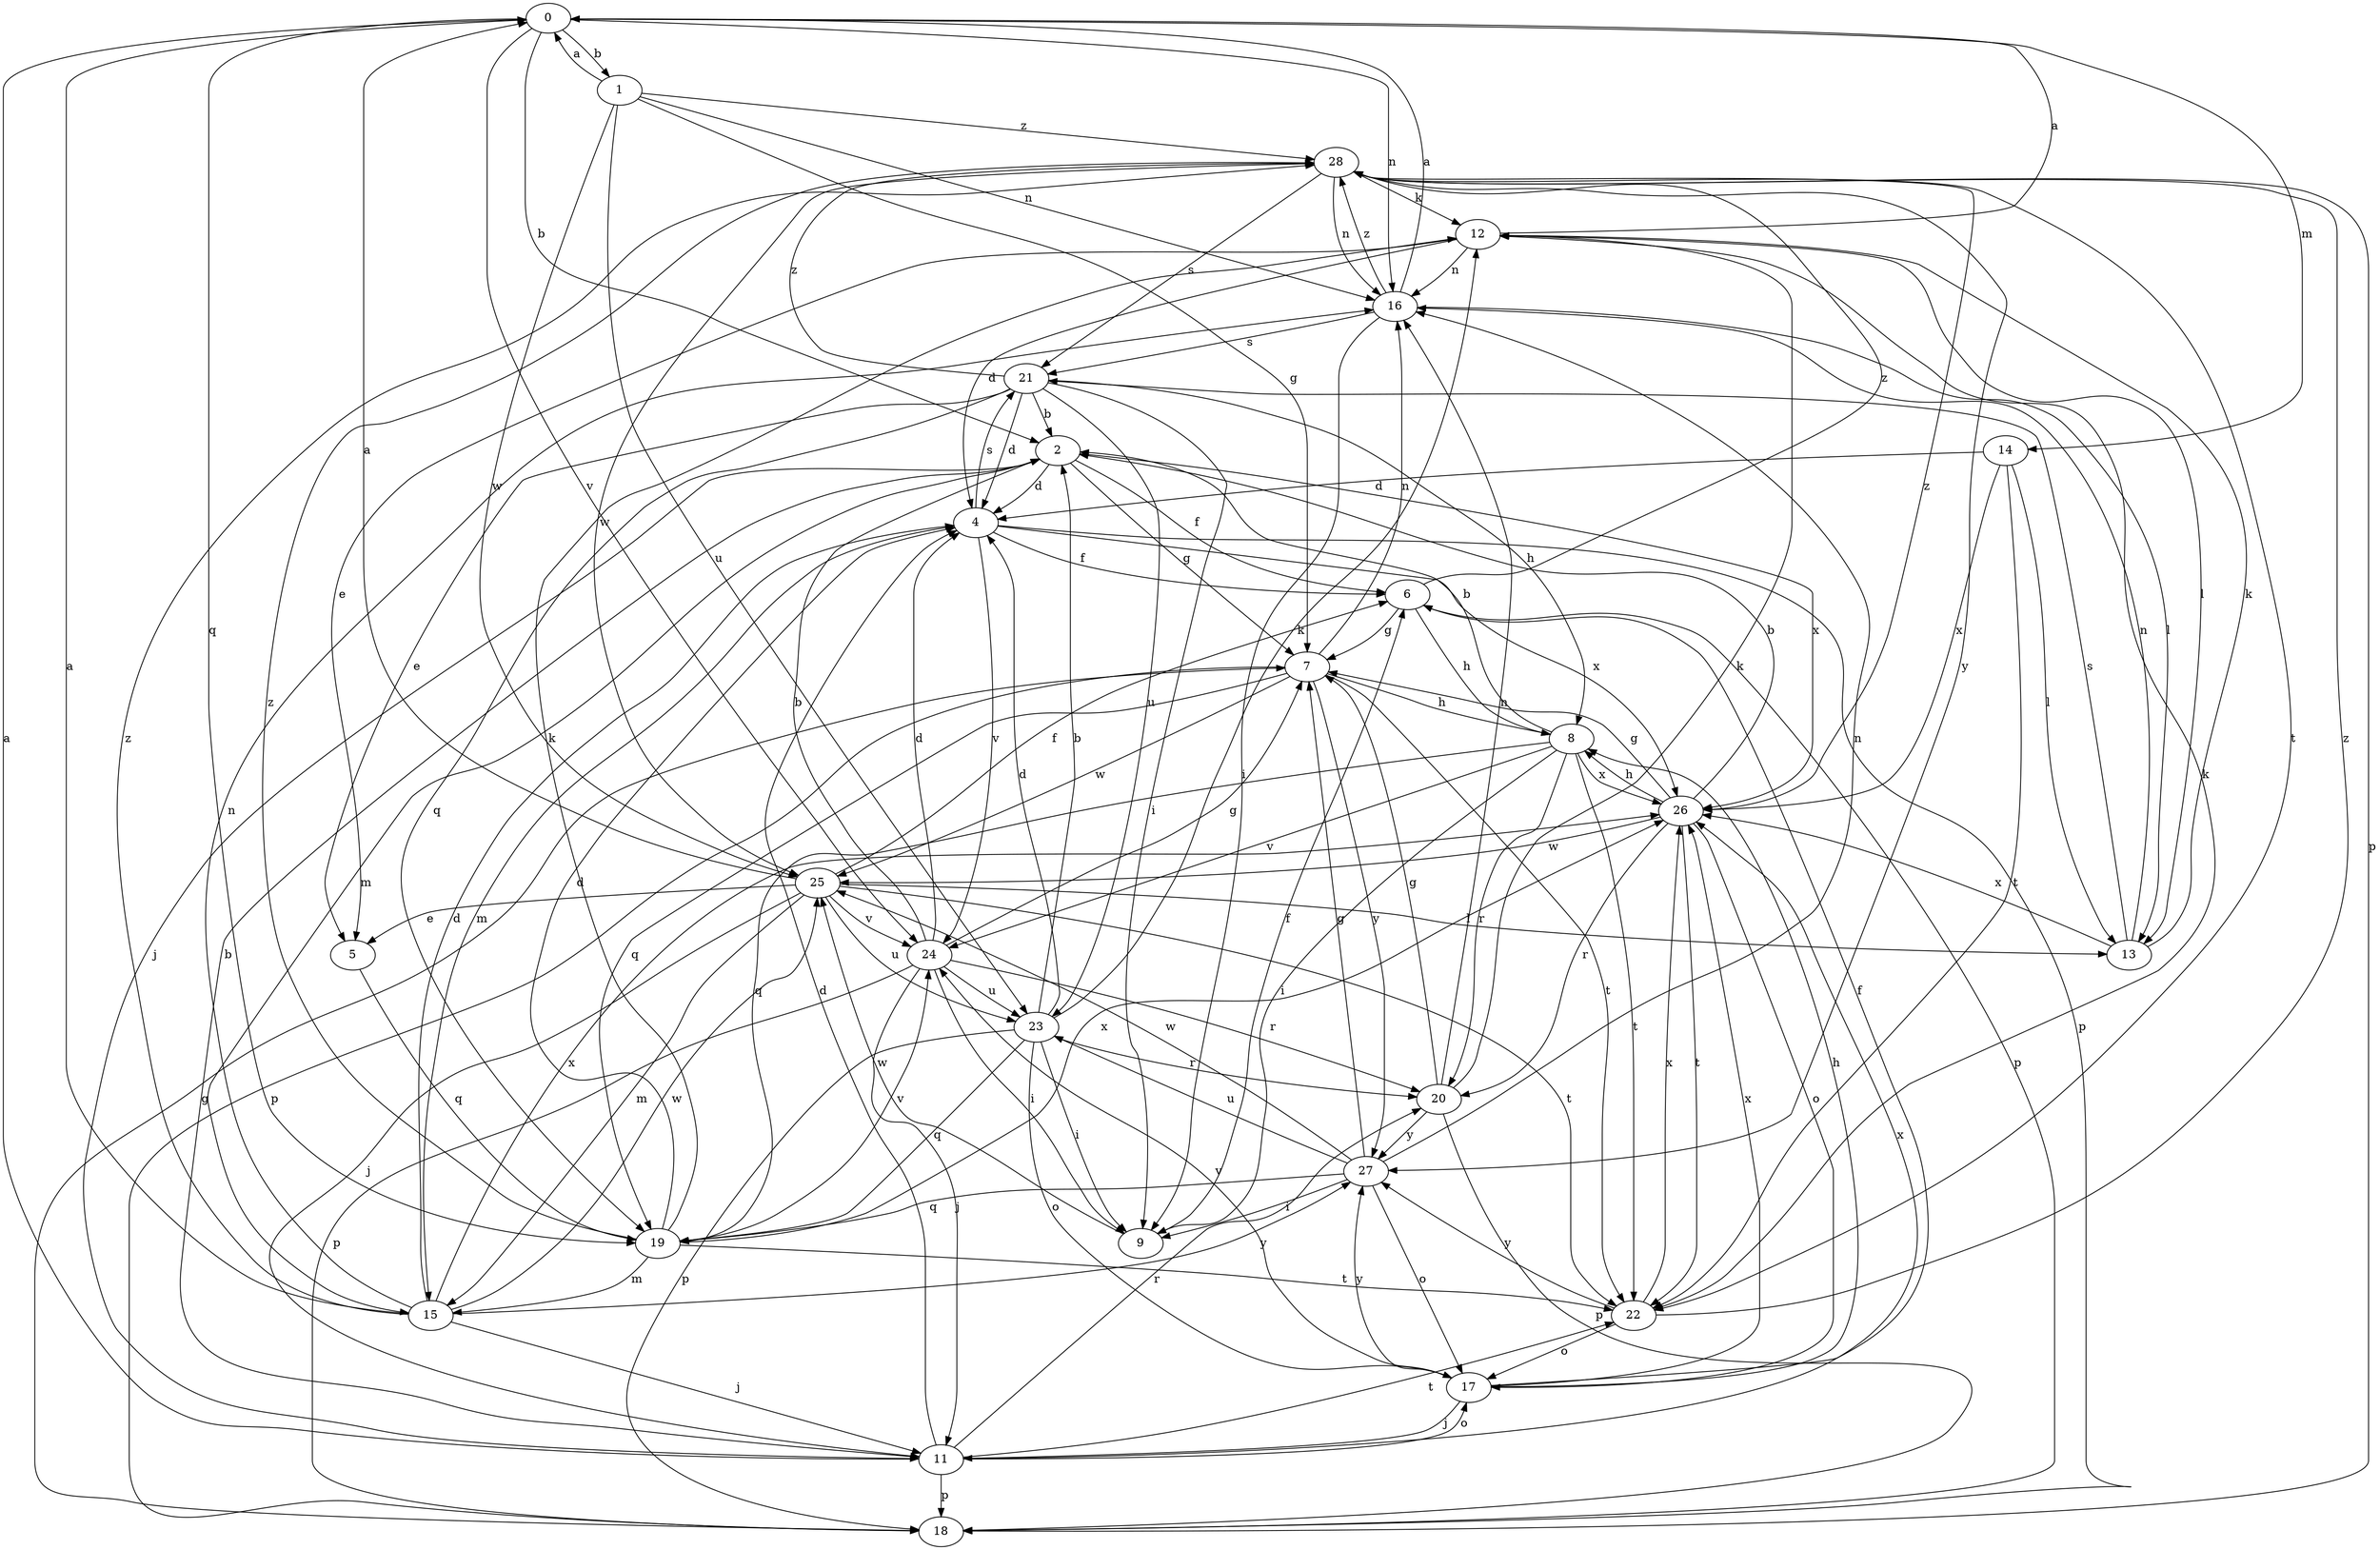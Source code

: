 strict digraph  {
0;
1;
2;
4;
5;
6;
7;
8;
9;
11;
12;
13;
14;
15;
16;
17;
18;
19;
20;
21;
22;
23;
24;
25;
26;
27;
28;
0 -> 1  [label=b];
0 -> 2  [label=b];
0 -> 14  [label=m];
0 -> 16  [label=n];
0 -> 19  [label=q];
0 -> 24  [label=v];
1 -> 0  [label=a];
1 -> 7  [label=g];
1 -> 16  [label=n];
1 -> 23  [label=u];
1 -> 25  [label=w];
1 -> 28  [label=z];
2 -> 4  [label=d];
2 -> 6  [label=f];
2 -> 7  [label=g];
2 -> 11  [label=j];
2 -> 15  [label=m];
2 -> 26  [label=x];
4 -> 6  [label=f];
4 -> 15  [label=m];
4 -> 18  [label=p];
4 -> 21  [label=s];
4 -> 24  [label=v];
4 -> 26  [label=x];
5 -> 19  [label=q];
6 -> 7  [label=g];
6 -> 8  [label=h];
6 -> 18  [label=p];
6 -> 28  [label=z];
7 -> 8  [label=h];
7 -> 16  [label=n];
7 -> 18  [label=p];
7 -> 19  [label=q];
7 -> 22  [label=t];
7 -> 25  [label=w];
7 -> 27  [label=y];
8 -> 2  [label=b];
8 -> 9  [label=i];
8 -> 19  [label=q];
8 -> 20  [label=r];
8 -> 22  [label=t];
8 -> 24  [label=v];
8 -> 26  [label=x];
9 -> 6  [label=f];
9 -> 25  [label=w];
11 -> 0  [label=a];
11 -> 2  [label=b];
11 -> 4  [label=d];
11 -> 17  [label=o];
11 -> 18  [label=p];
11 -> 20  [label=r];
11 -> 22  [label=t];
11 -> 26  [label=x];
12 -> 0  [label=a];
12 -> 4  [label=d];
12 -> 5  [label=e];
12 -> 13  [label=l];
12 -> 16  [label=n];
13 -> 12  [label=k];
13 -> 16  [label=n];
13 -> 21  [label=s];
13 -> 26  [label=x];
14 -> 4  [label=d];
14 -> 13  [label=l];
14 -> 22  [label=t];
14 -> 26  [label=x];
15 -> 0  [label=a];
15 -> 4  [label=d];
15 -> 11  [label=j];
15 -> 16  [label=n];
15 -> 25  [label=w];
15 -> 26  [label=x];
15 -> 27  [label=y];
15 -> 28  [label=z];
16 -> 0  [label=a];
16 -> 9  [label=i];
16 -> 13  [label=l];
16 -> 21  [label=s];
16 -> 28  [label=z];
17 -> 6  [label=f];
17 -> 8  [label=h];
17 -> 11  [label=j];
17 -> 24  [label=v];
17 -> 26  [label=x];
17 -> 27  [label=y];
18 -> 7  [label=g];
19 -> 4  [label=d];
19 -> 12  [label=k];
19 -> 15  [label=m];
19 -> 22  [label=t];
19 -> 24  [label=v];
19 -> 26  [label=x];
19 -> 28  [label=z];
20 -> 7  [label=g];
20 -> 12  [label=k];
20 -> 16  [label=n];
20 -> 18  [label=p];
20 -> 27  [label=y];
21 -> 2  [label=b];
21 -> 4  [label=d];
21 -> 5  [label=e];
21 -> 8  [label=h];
21 -> 9  [label=i];
21 -> 19  [label=q];
21 -> 23  [label=u];
21 -> 28  [label=z];
22 -> 12  [label=k];
22 -> 17  [label=o];
22 -> 26  [label=x];
22 -> 27  [label=y];
22 -> 28  [label=z];
23 -> 2  [label=b];
23 -> 4  [label=d];
23 -> 9  [label=i];
23 -> 12  [label=k];
23 -> 17  [label=o];
23 -> 18  [label=p];
23 -> 19  [label=q];
23 -> 20  [label=r];
24 -> 2  [label=b];
24 -> 4  [label=d];
24 -> 7  [label=g];
24 -> 9  [label=i];
24 -> 11  [label=j];
24 -> 18  [label=p];
24 -> 20  [label=r];
24 -> 23  [label=u];
25 -> 0  [label=a];
25 -> 5  [label=e];
25 -> 6  [label=f];
25 -> 11  [label=j];
25 -> 13  [label=l];
25 -> 15  [label=m];
25 -> 22  [label=t];
25 -> 23  [label=u];
25 -> 24  [label=v];
26 -> 2  [label=b];
26 -> 7  [label=g];
26 -> 8  [label=h];
26 -> 17  [label=o];
26 -> 20  [label=r];
26 -> 22  [label=t];
26 -> 25  [label=w];
26 -> 28  [label=z];
27 -> 7  [label=g];
27 -> 9  [label=i];
27 -> 16  [label=n];
27 -> 17  [label=o];
27 -> 19  [label=q];
27 -> 23  [label=u];
27 -> 25  [label=w];
28 -> 12  [label=k];
28 -> 16  [label=n];
28 -> 18  [label=p];
28 -> 21  [label=s];
28 -> 22  [label=t];
28 -> 25  [label=w];
28 -> 27  [label=y];
}
